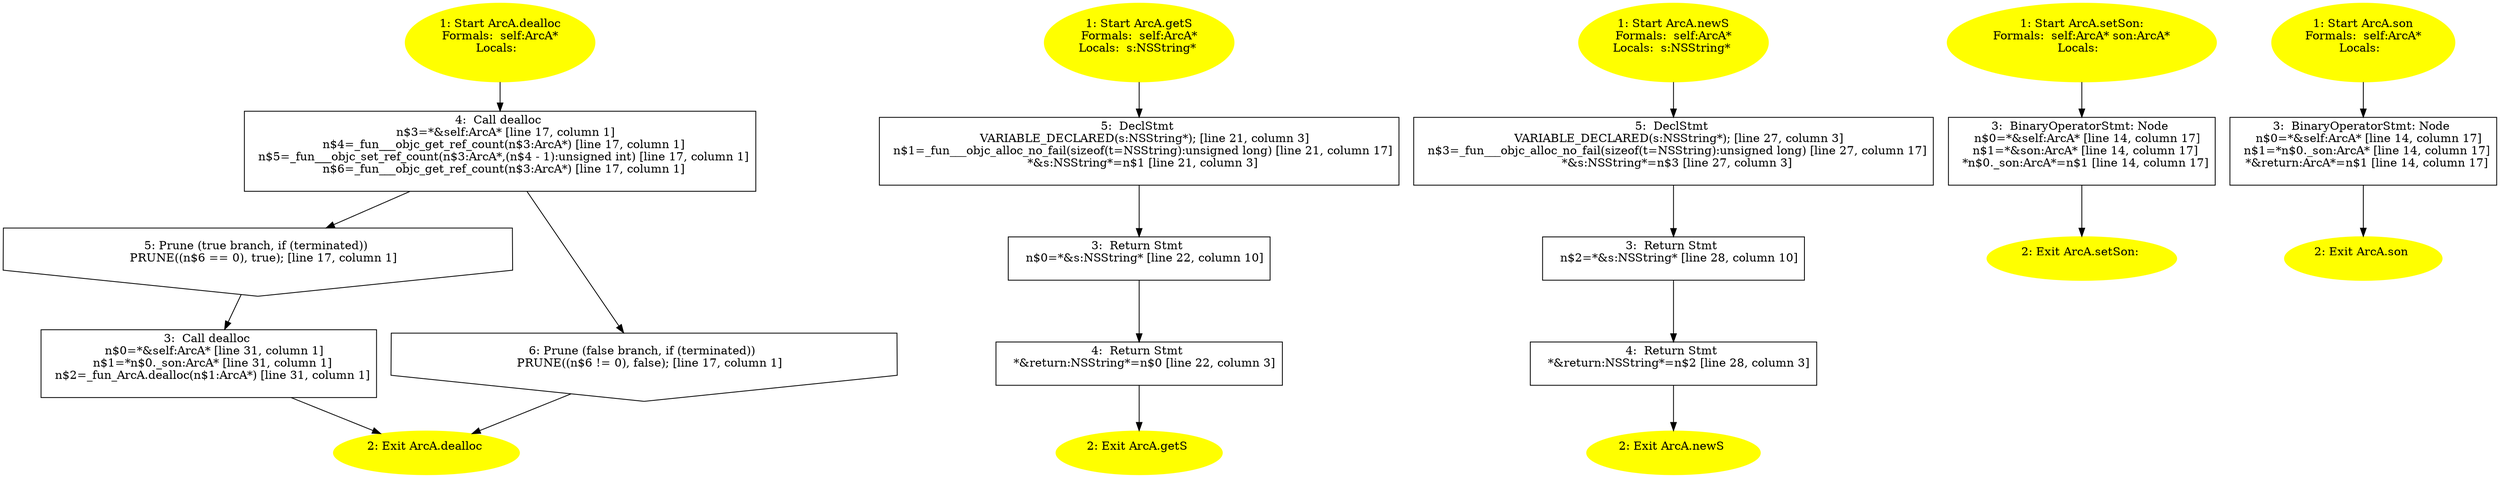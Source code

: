 /* @generated */
digraph cfg {
"dealloc#ArcA#instance.89cdfdc7128dbab0ce26639a546c92cb_1" [label="1: Start ArcA.dealloc\nFormals:  self:ArcA*\nLocals:  \n  " color=yellow style=filled]
	

	 "dealloc#ArcA#instance.89cdfdc7128dbab0ce26639a546c92cb_1" -> "dealloc#ArcA#instance.89cdfdc7128dbab0ce26639a546c92cb_4" ;
"dealloc#ArcA#instance.89cdfdc7128dbab0ce26639a546c92cb_2" [label="2: Exit ArcA.dealloc \n  " color=yellow style=filled]
	

"dealloc#ArcA#instance.89cdfdc7128dbab0ce26639a546c92cb_3" [label="3:  Call dealloc \n   n$0=*&self:ArcA* [line 31, column 1]\n  n$1=*n$0._son:ArcA* [line 31, column 1]\n  n$2=_fun_ArcA.dealloc(n$1:ArcA*) [line 31, column 1]\n " shape="box"]
	

	 "dealloc#ArcA#instance.89cdfdc7128dbab0ce26639a546c92cb_3" -> "dealloc#ArcA#instance.89cdfdc7128dbab0ce26639a546c92cb_2" ;
"dealloc#ArcA#instance.89cdfdc7128dbab0ce26639a546c92cb_4" [label="4:  Call dealloc \n   n$3=*&self:ArcA* [line 17, column 1]\n  n$4=_fun___objc_get_ref_count(n$3:ArcA*) [line 17, column 1]\n  n$5=_fun___objc_set_ref_count(n$3:ArcA*,(n$4 - 1):unsigned int) [line 17, column 1]\n  n$6=_fun___objc_get_ref_count(n$3:ArcA*) [line 17, column 1]\n " shape="box"]
	

	 "dealloc#ArcA#instance.89cdfdc7128dbab0ce26639a546c92cb_4" -> "dealloc#ArcA#instance.89cdfdc7128dbab0ce26639a546c92cb_5" ;
	 "dealloc#ArcA#instance.89cdfdc7128dbab0ce26639a546c92cb_4" -> "dealloc#ArcA#instance.89cdfdc7128dbab0ce26639a546c92cb_6" ;
"dealloc#ArcA#instance.89cdfdc7128dbab0ce26639a546c92cb_5" [label="5: Prune (true branch, if (terminated)) \n   PRUNE((n$6 == 0), true); [line 17, column 1]\n " shape="invhouse"]
	

	 "dealloc#ArcA#instance.89cdfdc7128dbab0ce26639a546c92cb_5" -> "dealloc#ArcA#instance.89cdfdc7128dbab0ce26639a546c92cb_3" ;
"dealloc#ArcA#instance.89cdfdc7128dbab0ce26639a546c92cb_6" [label="6: Prune (false branch, if (terminated)) \n   PRUNE((n$6 != 0), false); [line 17, column 1]\n " shape="invhouse"]
	

	 "dealloc#ArcA#instance.89cdfdc7128dbab0ce26639a546c92cb_6" -> "dealloc#ArcA#instance.89cdfdc7128dbab0ce26639a546c92cb_2" ;
"getS#ArcA#instance.a6d142da8215d5903690f8a054289ac7_1" [label="1: Start ArcA.getS\nFormals:  self:ArcA*\nLocals:  s:NSString* \n  " color=yellow style=filled]
	

	 "getS#ArcA#instance.a6d142da8215d5903690f8a054289ac7_1" -> "getS#ArcA#instance.a6d142da8215d5903690f8a054289ac7_5" ;
"getS#ArcA#instance.a6d142da8215d5903690f8a054289ac7_2" [label="2: Exit ArcA.getS \n  " color=yellow style=filled]
	

"getS#ArcA#instance.a6d142da8215d5903690f8a054289ac7_3" [label="3:  Return Stmt \n   n$0=*&s:NSString* [line 22, column 10]\n " shape="box"]
	

	 "getS#ArcA#instance.a6d142da8215d5903690f8a054289ac7_3" -> "getS#ArcA#instance.a6d142da8215d5903690f8a054289ac7_4" ;
"getS#ArcA#instance.a6d142da8215d5903690f8a054289ac7_4" [label="4:  Return Stmt \n   *&return:NSString*=n$0 [line 22, column 3]\n " shape="box"]
	

	 "getS#ArcA#instance.a6d142da8215d5903690f8a054289ac7_4" -> "getS#ArcA#instance.a6d142da8215d5903690f8a054289ac7_2" ;
"getS#ArcA#instance.a6d142da8215d5903690f8a054289ac7_5" [label="5:  DeclStmt \n   VARIABLE_DECLARED(s:NSString*); [line 21, column 3]\n  n$1=_fun___objc_alloc_no_fail(sizeof(t=NSString):unsigned long) [line 21, column 17]\n  *&s:NSString*=n$1 [line 21, column 3]\n " shape="box"]
	

	 "getS#ArcA#instance.a6d142da8215d5903690f8a054289ac7_5" -> "getS#ArcA#instance.a6d142da8215d5903690f8a054289ac7_3" ;
"newS#ArcA#instance.9d1f2aa4ea1ccfd32c1438724cfc19ba_1" [label="1: Start ArcA.newS\nFormals:  self:ArcA*\nLocals:  s:NSString* \n  " color=yellow style=filled]
	

	 "newS#ArcA#instance.9d1f2aa4ea1ccfd32c1438724cfc19ba_1" -> "newS#ArcA#instance.9d1f2aa4ea1ccfd32c1438724cfc19ba_5" ;
"newS#ArcA#instance.9d1f2aa4ea1ccfd32c1438724cfc19ba_2" [label="2: Exit ArcA.newS \n  " color=yellow style=filled]
	

"newS#ArcA#instance.9d1f2aa4ea1ccfd32c1438724cfc19ba_3" [label="3:  Return Stmt \n   n$2=*&s:NSString* [line 28, column 10]\n " shape="box"]
	

	 "newS#ArcA#instance.9d1f2aa4ea1ccfd32c1438724cfc19ba_3" -> "newS#ArcA#instance.9d1f2aa4ea1ccfd32c1438724cfc19ba_4" ;
"newS#ArcA#instance.9d1f2aa4ea1ccfd32c1438724cfc19ba_4" [label="4:  Return Stmt \n   *&return:NSString*=n$2 [line 28, column 3]\n " shape="box"]
	

	 "newS#ArcA#instance.9d1f2aa4ea1ccfd32c1438724cfc19ba_4" -> "newS#ArcA#instance.9d1f2aa4ea1ccfd32c1438724cfc19ba_2" ;
"newS#ArcA#instance.9d1f2aa4ea1ccfd32c1438724cfc19ba_5" [label="5:  DeclStmt \n   VARIABLE_DECLARED(s:NSString*); [line 27, column 3]\n  n$3=_fun___objc_alloc_no_fail(sizeof(t=NSString):unsigned long) [line 27, column 17]\n  *&s:NSString*=n$3 [line 27, column 3]\n " shape="box"]
	

	 "newS#ArcA#instance.9d1f2aa4ea1ccfd32c1438724cfc19ba_5" -> "newS#ArcA#instance.9d1f2aa4ea1ccfd32c1438724cfc19ba_3" ;
"setSon:#ArcA(class ArcA)#instance.baae73471012ee089a7558f57ddd56fe_1" [label="1: Start ArcA.setSon:\nFormals:  self:ArcA* son:ArcA*\nLocals:  \n  " color=yellow style=filled]
	

	 "setSon:#ArcA(class ArcA)#instance.baae73471012ee089a7558f57ddd56fe_1" -> "setSon:#ArcA(class ArcA)#instance.baae73471012ee089a7558f57ddd56fe_3" ;
"setSon:#ArcA(class ArcA)#instance.baae73471012ee089a7558f57ddd56fe_2" [label="2: Exit ArcA.setSon: \n  " color=yellow style=filled]
	

"setSon:#ArcA(class ArcA)#instance.baae73471012ee089a7558f57ddd56fe_3" [label="3:  BinaryOperatorStmt: Node \n   n$0=*&self:ArcA* [line 14, column 17]\n  n$1=*&son:ArcA* [line 14, column 17]\n  *n$0._son:ArcA*=n$1 [line 14, column 17]\n " shape="box"]
	

	 "setSon:#ArcA(class ArcA)#instance.baae73471012ee089a7558f57ddd56fe_3" -> "setSon:#ArcA(class ArcA)#instance.baae73471012ee089a7558f57ddd56fe_2" ;
"son#ArcA#instance.eb40da6c5ac3fdfdee0ebe6b666b1ea5_1" [label="1: Start ArcA.son\nFormals:  self:ArcA*\nLocals:  \n  " color=yellow style=filled]
	

	 "son#ArcA#instance.eb40da6c5ac3fdfdee0ebe6b666b1ea5_1" -> "son#ArcA#instance.eb40da6c5ac3fdfdee0ebe6b666b1ea5_3" ;
"son#ArcA#instance.eb40da6c5ac3fdfdee0ebe6b666b1ea5_2" [label="2: Exit ArcA.son \n  " color=yellow style=filled]
	

"son#ArcA#instance.eb40da6c5ac3fdfdee0ebe6b666b1ea5_3" [label="3:  BinaryOperatorStmt: Node \n   n$0=*&self:ArcA* [line 14, column 17]\n  n$1=*n$0._son:ArcA* [line 14, column 17]\n  *&return:ArcA*=n$1 [line 14, column 17]\n " shape="box"]
	

	 "son#ArcA#instance.eb40da6c5ac3fdfdee0ebe6b666b1ea5_3" -> "son#ArcA#instance.eb40da6c5ac3fdfdee0ebe6b666b1ea5_2" ;
}
